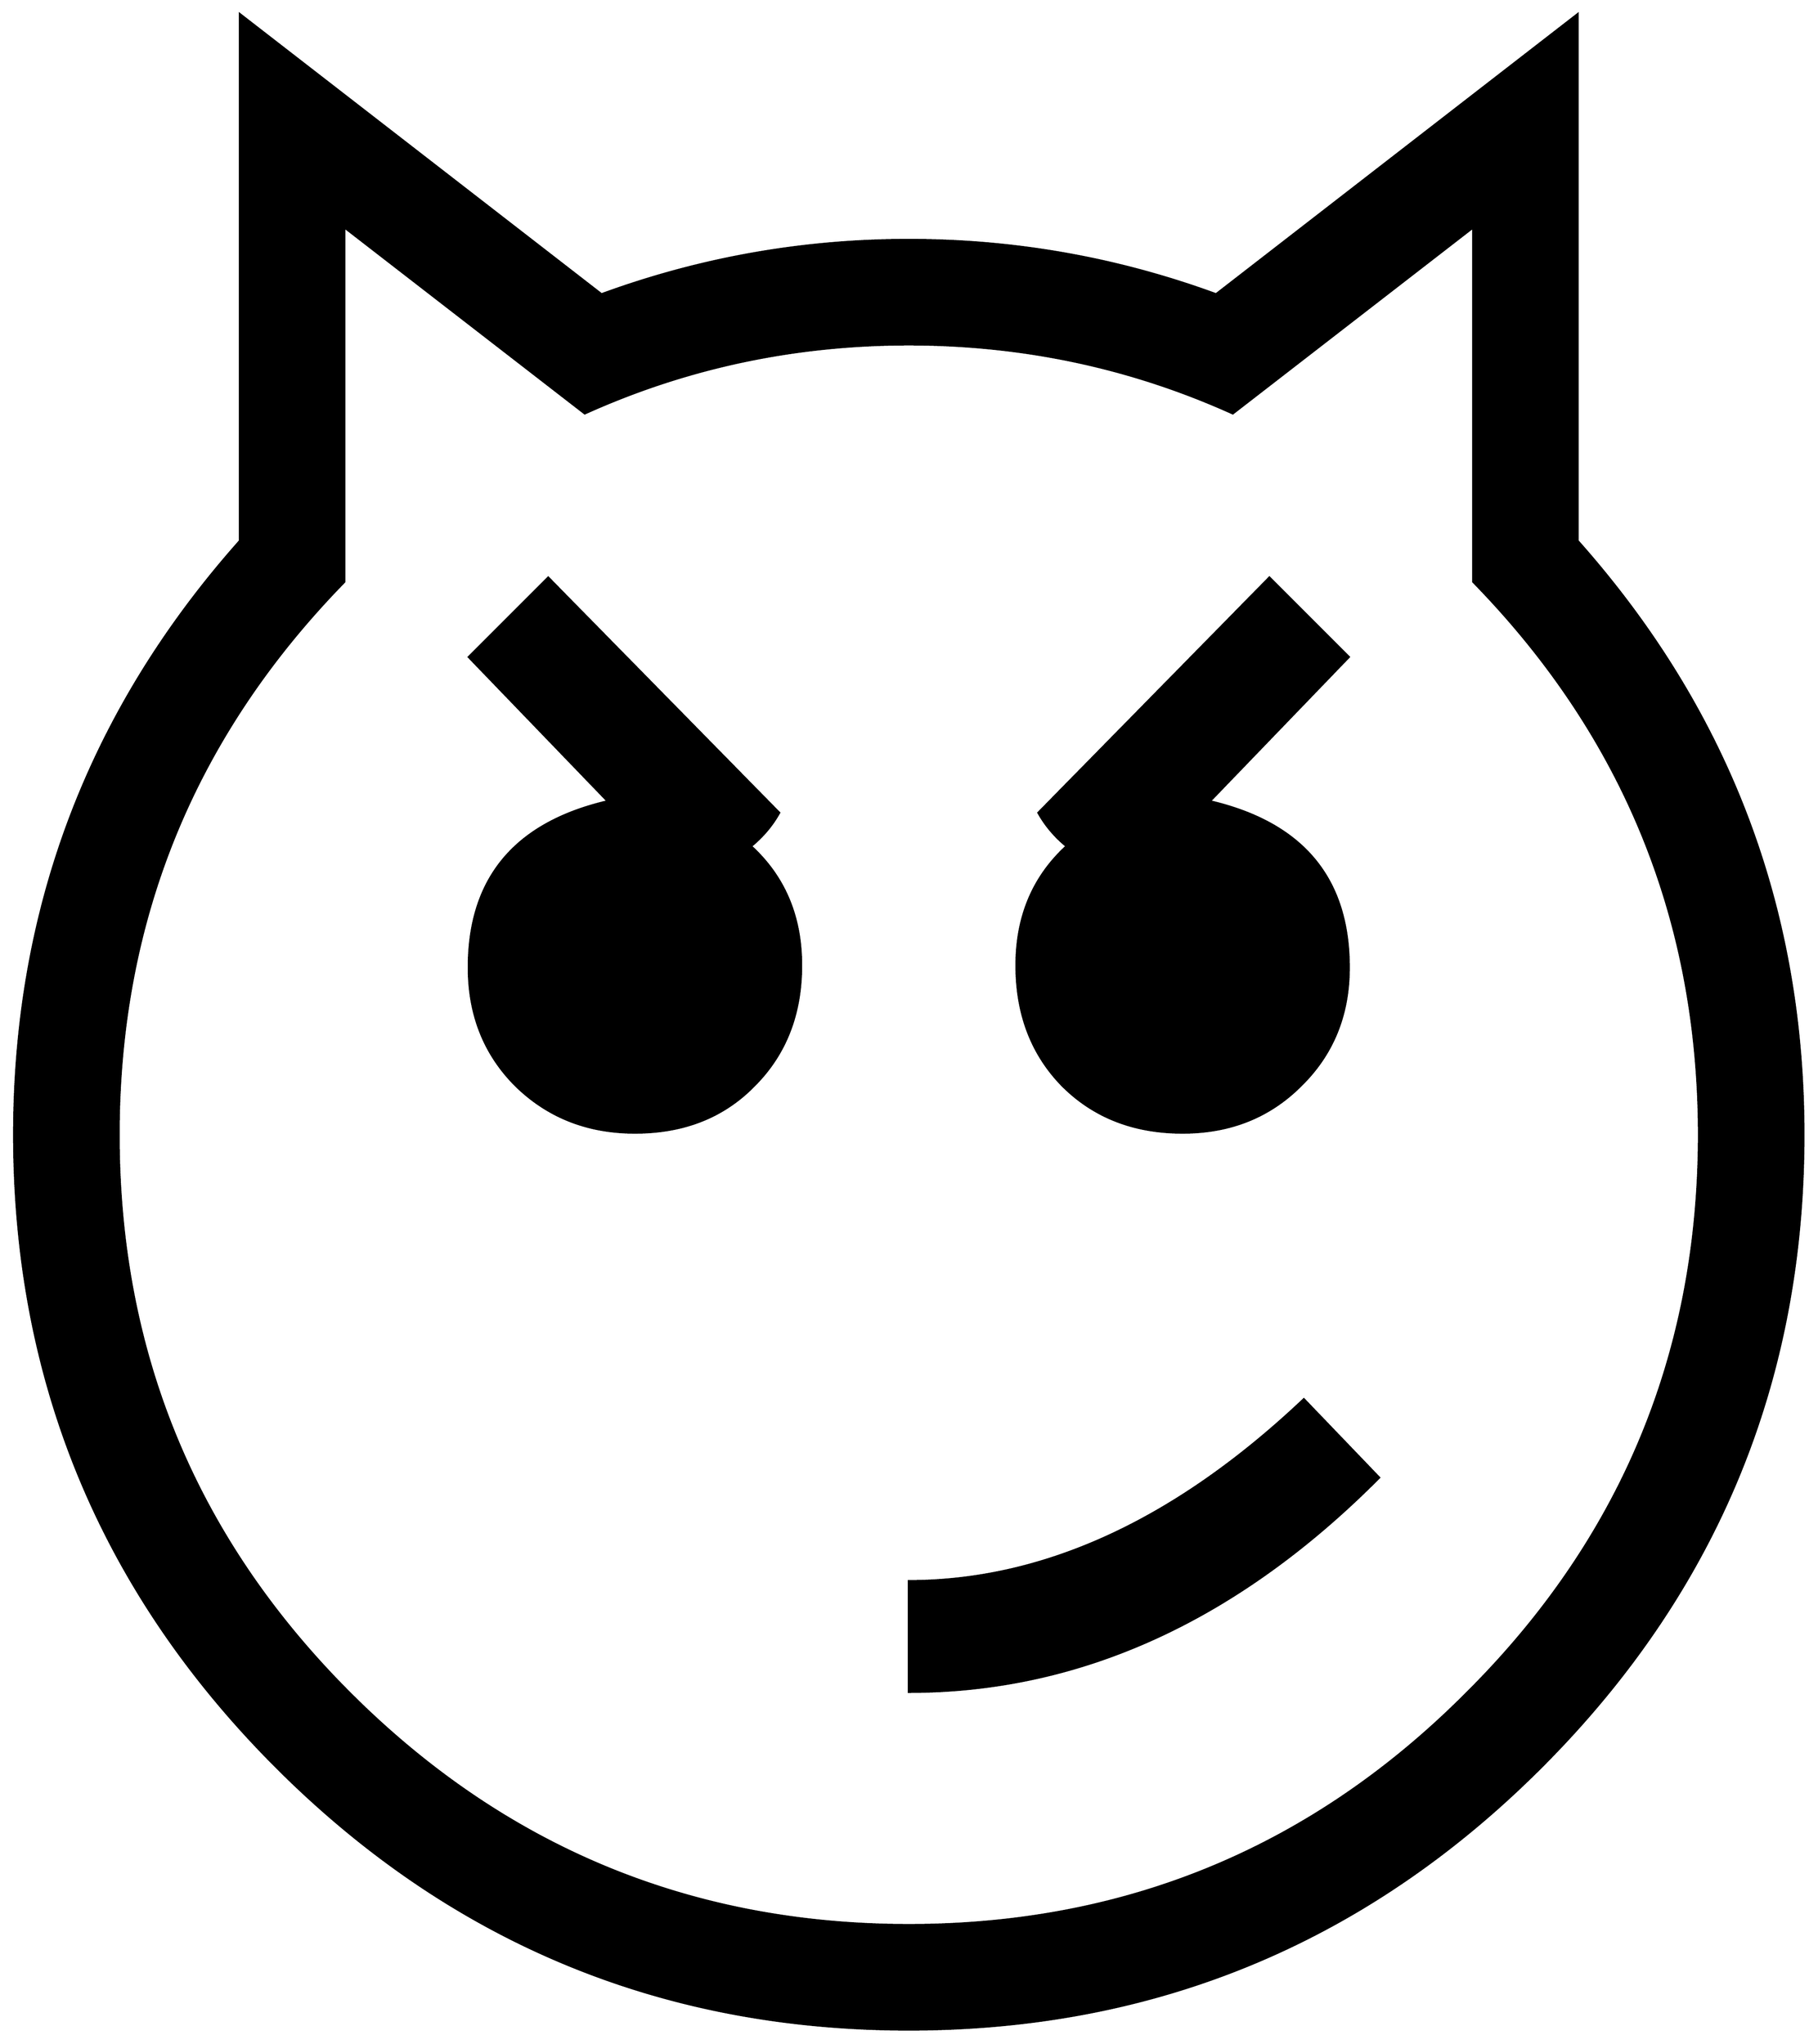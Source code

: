 


\begin{tikzpicture}[y=0.80pt, x=0.80pt, yscale=-1.0, xscale=1.0, inner sep=0pt, outer sep=0pt]
\begin{scope}[shift={(100.0,1706.0)},nonzero rule]
  \path[draw=.,fill=.,line width=1.600pt] (1794.0,-474.0) ..
    controls (1794.0,-238.0) and (1710.333,-36.333) ..
    (1543.0,131.0) .. controls (1375.667,298.333) and (1174.0,382.0)
    .. (938.0,382.0) .. controls (702.0,382.0) and (500.333,298.333)
    .. (333.0,131.0) .. controls (165.667,-36.333) and (82.0,-238.0)
    .. (82.0,-474.0) .. controls (82.0,-690.667) and
    (154.0,-880.0) .. (298.0,-1042.0) -- (298.0,-1546.0) --
    (644.0,-1278.0) .. controls (738.667,-1312.667) and
    (836.667,-1330.0) .. (938.0,-1330.0) .. controls
    (1039.333,-1330.0) and (1137.333,-1312.667) .. (1232.0,-1278.0) --
    (1578.0,-1546.0) -- (1578.0,-1042.0) .. controls
    (1722.0,-880.0) and (1794.0,-690.667) .. (1794.0,-474.0) --
    cycle(1694.0,-474.0) .. controls (1694.0,-679.333) and
    (1622.0,-855.667) .. (1478.0,-1003.0) -- (1478.0,-1342.0) --
    (1248.0,-1164.0) .. controls (1150.667,-1208.0) and
    (1047.333,-1230.0) .. (938.0,-1230.0) .. controls
    (828.667,-1230.0) and (725.333,-1208.0) .. (628.0,-1164.0) --
    (398.0,-1342.0) -- (398.0,-1003.0) .. controls
    (254.0,-855.667) and (182.0,-679.333) .. (182.0,-474.0) ..
    controls (182.0,-265.333) and (255.667,-87.333) .. (403.0,60.0) ..
    controls (551.0,208.0) and (729.333,282.0) .. (938.0,282.0) ..
    controls (1146.667,282.0) and (1324.667,208.0) .. (1472.0,60.0)
    .. controls (1620.0,-87.333) and (1694.0,-265.333) ..
    (1694.0,-474.0) -- cycle(1359.0,-634.0) .. controls
    (1359.0,-588.667) and (1343.667,-551.0) .. (1313.0,-521.0) ..
    controls (1283.0,-491.0) and (1245.333,-476.0) ..
    (1200.0,-476.0) .. controls (1153.333,-476.0) and
    (1115.0,-491.0) .. (1085.0,-521.0) .. controls
    (1055.667,-551.0) and (1041.0,-589.333) .. (1041.0,-636.0) ..
    controls (1041.0,-682.667) and (1057.0,-720.667) ..
    (1089.0,-750.0) .. controls (1077.667,-759.333) and
    (1068.667,-770.0) .. (1062.0,-782.0) -- (1283.0,-1007.0) --
    (1359.0,-931.0) -- (1226.0,-793.0) .. controls
    (1314.667,-772.333) and (1359.0,-719.333) .. (1359.0,-634.0) --
    cycle(835.0,-636.0) .. controls (835.0,-589.333) and
    (820.0,-551.0) .. (790.0,-521.0) .. controls (760.667,-491.0)
    and (722.667,-476.0) .. (676.0,-476.0) .. controls
    (630.667,-476.0) and (592.667,-491.0) .. (562.0,-521.0) ..
    controls (532.0,-551.0) and (517.0,-588.667) .. (517.0,-634.0)
    .. controls (517.0,-719.333) and (561.333,-772.333) ..
    (650.0,-793.0) -- (517.0,-931.0) -- (593.0,-1007.0) --
    (814.0,-782.0) .. controls (807.333,-770.0) and (798.333,-759.333)
    .. (787.0,-750.0) .. controls (819.0,-720.667) and
    (835.0,-682.667) .. (835.0,-636.0) -- cycle(1388.0,-146.0) ..
    controls (1252.0,-9.333) and (1102.0,59.0) .. (938.0,59.0) --
    (938.0,-47.0) .. controls (1067.333,-47.0) and (1193.333,-105.0)
    .. (1316.0,-221.0) -- (1388.0,-146.0) -- cycle;
\end{scope}

\end{tikzpicture}

